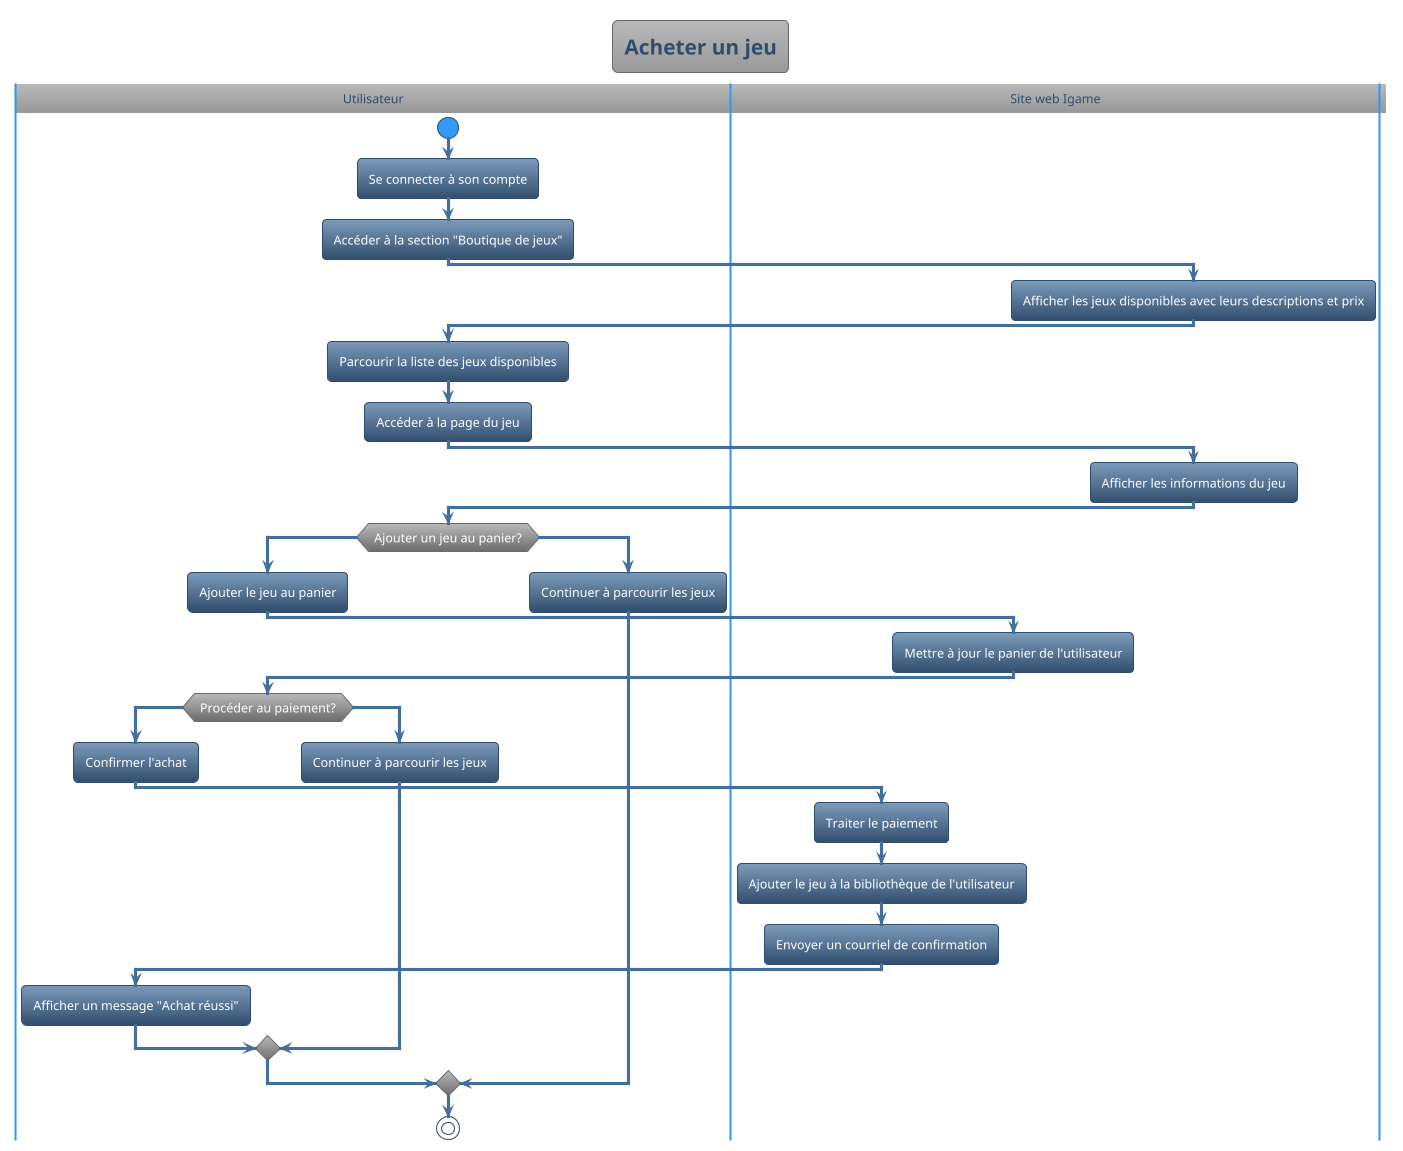 @startuml
!theme spacelab
title Acheter un jeu
|Utilisateur|
start
:Se connecter à son compte;
:Accéder à la section "Boutique de jeux";
|Site web Igame|
:Afficher les jeux disponibles avec leurs descriptions et prix;
|Utilisateur|
:Parcourir la liste des jeux disponibles;
:Accéder à la page du jeu;
|Site web Igame|
:Afficher les informations du jeu;
|Utilisateur|
if (Ajouter un jeu au panier?) then (Oui)
  :Ajouter le jeu au panier;
  |Site web Igame|
  :Mettre à jour le panier de l'utilisateur;
  |Utilisateur|
  if (Procéder au paiement?) then (Oui)
    :Confirmer l'achat;
    |Site web Igame|
    :Traiter le paiement;
    :Ajouter le jeu à la bibliothèque de l'utilisateur;
    :Envoyer un courriel de confirmation;
    |Utilisateur|
    :Afficher un message "Achat réussi";
  else (Non)
    :Continuer à parcourir les jeux;
  endif
else (Non)
  :Continuer à parcourir les jeux;
endif
stop
@enduml
